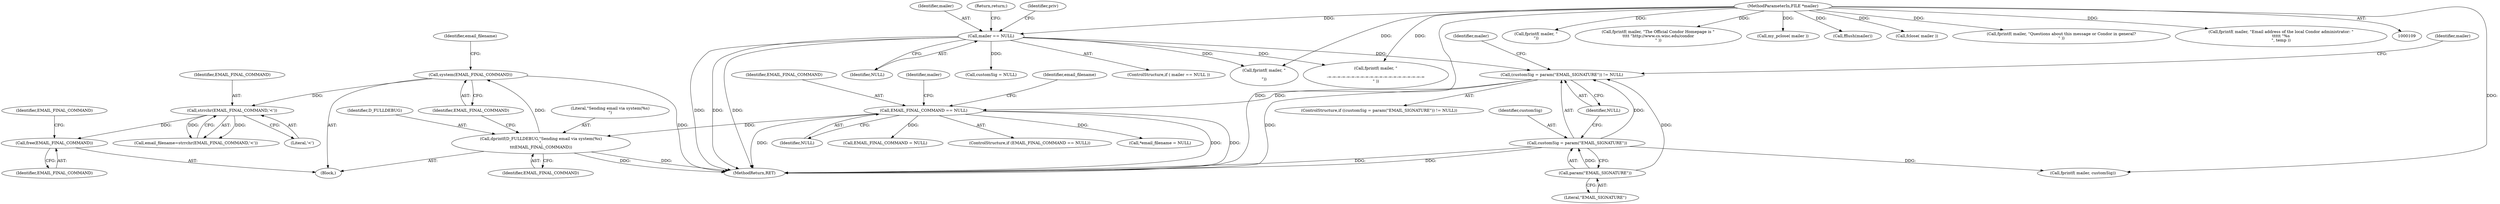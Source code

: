 digraph "0_htcondor_5e5571d1a431eb3c61977b6dd6ec90186ef79867_12@API" {
"1000228" [label="(Call,free(EMAIL_FINAL_COMMAND))"];
"1000209" [label="(Call,strrchr(EMAIL_FINAL_COMMAND,'<'))"];
"1000204" [label="(Call,system(EMAIL_FINAL_COMMAND))"];
"1000200" [label="(Call,dprintf(D_FULLDEBUG,\"Sending email via system(%s)\n\",\n\t\t\tEMAIL_FINAL_COMMAND))"];
"1000186" [label="(Call,EMAIL_FINAL_COMMAND == NULL)"];
"1000129" [label="(Call,(customSig = param(\"EMAIL_SIGNATURE\")) != NULL)"];
"1000130" [label="(Call,customSig = param(\"EMAIL_SIGNATURE\"))"];
"1000132" [label="(Call,param(\"EMAIL_SIGNATURE\"))"];
"1000117" [label="(Call,mailer == NULL)"];
"1000110" [label="(MethodParameterIn,FILE *mailer)"];
"1000150" [label="(Identifier,mailer)"];
"1000117" [label="(Call,mailer == NULL)"];
"1000186" [label="(Call,EMAIL_FINAL_COMMAND == NULL)"];
"1000230" [label="(Call,EMAIL_FINAL_COMMAND = NULL)"];
"1000142" [label="(Call,fprintf( mailer, \"\n\"))"];
"1000116" [label="(ControlStructure,if ( mailer == NULL ))"];
"1000118" [label="(Identifier,mailer)"];
"1000208" [label="(Identifier,email_filename)"];
"1000205" [label="(Identifier,EMAIL_FINAL_COMMAND)"];
"1000176" [label="(Call,fprintf( mailer, \"The Official Condor Homepage is \"\n\t\t\t\t \"http://www.cs.wisc.edu/condor\n\" ))"];
"1000128" [label="(ControlStructure,if ((customSig = param(\"EMAIL_SIGNATURE\")) != NULL))"];
"1000119" [label="(Identifier,NULL)"];
"1000231" [label="(Identifier,EMAIL_FINAL_COMMAND)"];
"1000191" [label="(Identifier,mailer)"];
"1000210" [label="(Identifier,EMAIL_FINAL_COMMAND)"];
"1000133" [label="(Literal,\"EMAIL_SIGNATURE\")"];
"1000139" [label="(Call,fprintf( mailer, customSig))"];
"1000121" [label="(Return,return;)"];
"1000136" [label="(Call,fprintf( mailer, \"\n\n\"))"];
"1000110" [label="(MethodParameterIn,FILE *mailer)"];
"1000131" [label="(Identifier,customSig)"];
"1000134" [label="(Identifier,NULL)"];
"1000190" [label="(Call,my_pclose( mailer ))"];
"1000228" [label="(Call,free(EMAIL_FINAL_COMMAND))"];
"1000130" [label="(Call,customSig = param(\"EMAIL_SIGNATURE\"))"];
"1000204" [label="(Call,system(EMAIL_FINAL_COMMAND))"];
"1000203" [label="(Identifier,EMAIL_FINAL_COMMAND)"];
"1000137" [label="(Identifier,mailer)"];
"1000193" [label="(Block,)"];
"1000185" [label="(ControlStructure,if (EMAIL_FINAL_COMMAND == NULL))"];
"1000125" [label="(Call,customSig = NULL)"];
"1000229" [label="(Identifier,EMAIL_FINAL_COMMAND)"];
"1000200" [label="(Call,dprintf(D_FULLDEBUG,\"Sending email via system(%s)\n\",\n\t\t\tEMAIL_FINAL_COMMAND))"];
"1000209" [label="(Call,strrchr(EMAIL_FINAL_COMMAND,'<'))"];
"1000207" [label="(Call,email_filename=strrchr(EMAIL_FINAL_COMMAND,'<'))"];
"1000179" [label="(Call,fflush(mailer))"];
"1000198" [label="(Call,fclose( mailer ))"];
"1000195" [label="(Call,*email_filename = NULL)"];
"1000152" [label="(Call,fprintf( mailer, \"Questions about this message or Condor in general?\n\" ))"];
"1000170" [label="(Call,fprintf( mailer, \"Email address of the local Condor administrator: \"\n\t\t\t\t\t \"%s\n\", temp ))"];
"1000123" [label="(Identifier,priv)"];
"1000196" [label="(Identifier,email_filename)"];
"1000149" [label="(Call,fprintf( mailer, \"\n\n-=-=-=-=-=-=-=-=-=-=-=-=-=-=-=-=-=-=-=-=-=\n\" ))"];
"1000237" [label="(MethodReturn,RET)"];
"1000187" [label="(Identifier,EMAIL_FINAL_COMMAND)"];
"1000129" [label="(Call,(customSig = param(\"EMAIL_SIGNATURE\")) != NULL)"];
"1000202" [label="(Literal,\"Sending email via system(%s)\n\")"];
"1000188" [label="(Identifier,NULL)"];
"1000201" [label="(Identifier,D_FULLDEBUG)"];
"1000211" [label="(Literal,'<')"];
"1000132" [label="(Call,param(\"EMAIL_SIGNATURE\"))"];
"1000228" -> "1000193"  [label="AST: "];
"1000228" -> "1000229"  [label="CFG: "];
"1000229" -> "1000228"  [label="AST: "];
"1000231" -> "1000228"  [label="CFG: "];
"1000209" -> "1000228"  [label="DDG: "];
"1000209" -> "1000207"  [label="AST: "];
"1000209" -> "1000211"  [label="CFG: "];
"1000210" -> "1000209"  [label="AST: "];
"1000211" -> "1000209"  [label="AST: "];
"1000207" -> "1000209"  [label="CFG: "];
"1000209" -> "1000207"  [label="DDG: "];
"1000209" -> "1000207"  [label="DDG: "];
"1000204" -> "1000209"  [label="DDG: "];
"1000204" -> "1000193"  [label="AST: "];
"1000204" -> "1000205"  [label="CFG: "];
"1000205" -> "1000204"  [label="AST: "];
"1000208" -> "1000204"  [label="CFG: "];
"1000204" -> "1000237"  [label="DDG: "];
"1000200" -> "1000204"  [label="DDG: "];
"1000200" -> "1000193"  [label="AST: "];
"1000200" -> "1000203"  [label="CFG: "];
"1000201" -> "1000200"  [label="AST: "];
"1000202" -> "1000200"  [label="AST: "];
"1000203" -> "1000200"  [label="AST: "];
"1000205" -> "1000200"  [label="CFG: "];
"1000200" -> "1000237"  [label="DDG: "];
"1000200" -> "1000237"  [label="DDG: "];
"1000186" -> "1000200"  [label="DDG: "];
"1000186" -> "1000185"  [label="AST: "];
"1000186" -> "1000188"  [label="CFG: "];
"1000187" -> "1000186"  [label="AST: "];
"1000188" -> "1000186"  [label="AST: "];
"1000191" -> "1000186"  [label="CFG: "];
"1000196" -> "1000186"  [label="CFG: "];
"1000186" -> "1000237"  [label="DDG: "];
"1000186" -> "1000237"  [label="DDG: "];
"1000186" -> "1000237"  [label="DDG: "];
"1000129" -> "1000186"  [label="DDG: "];
"1000186" -> "1000195"  [label="DDG: "];
"1000186" -> "1000230"  [label="DDG: "];
"1000129" -> "1000128"  [label="AST: "];
"1000129" -> "1000134"  [label="CFG: "];
"1000130" -> "1000129"  [label="AST: "];
"1000134" -> "1000129"  [label="AST: "];
"1000137" -> "1000129"  [label="CFG: "];
"1000150" -> "1000129"  [label="CFG: "];
"1000129" -> "1000237"  [label="DDG: "];
"1000130" -> "1000129"  [label="DDG: "];
"1000132" -> "1000129"  [label="DDG: "];
"1000117" -> "1000129"  [label="DDG: "];
"1000130" -> "1000132"  [label="CFG: "];
"1000131" -> "1000130"  [label="AST: "];
"1000132" -> "1000130"  [label="AST: "];
"1000134" -> "1000130"  [label="CFG: "];
"1000130" -> "1000237"  [label="DDG: "];
"1000130" -> "1000237"  [label="DDG: "];
"1000132" -> "1000130"  [label="DDG: "];
"1000130" -> "1000139"  [label="DDG: "];
"1000132" -> "1000133"  [label="CFG: "];
"1000133" -> "1000132"  [label="AST: "];
"1000117" -> "1000116"  [label="AST: "];
"1000117" -> "1000119"  [label="CFG: "];
"1000118" -> "1000117"  [label="AST: "];
"1000119" -> "1000117"  [label="AST: "];
"1000121" -> "1000117"  [label="CFG: "];
"1000123" -> "1000117"  [label="CFG: "];
"1000117" -> "1000237"  [label="DDG: "];
"1000117" -> "1000237"  [label="DDG: "];
"1000117" -> "1000237"  [label="DDG: "];
"1000110" -> "1000117"  [label="DDG: "];
"1000117" -> "1000125"  [label="DDG: "];
"1000117" -> "1000136"  [label="DDG: "];
"1000117" -> "1000149"  [label="DDG: "];
"1000110" -> "1000109"  [label="AST: "];
"1000110" -> "1000237"  [label="DDG: "];
"1000110" -> "1000136"  [label="DDG: "];
"1000110" -> "1000139"  [label="DDG: "];
"1000110" -> "1000142"  [label="DDG: "];
"1000110" -> "1000149"  [label="DDG: "];
"1000110" -> "1000152"  [label="DDG: "];
"1000110" -> "1000170"  [label="DDG: "];
"1000110" -> "1000176"  [label="DDG: "];
"1000110" -> "1000179"  [label="DDG: "];
"1000110" -> "1000190"  [label="DDG: "];
"1000110" -> "1000198"  [label="DDG: "];
}
